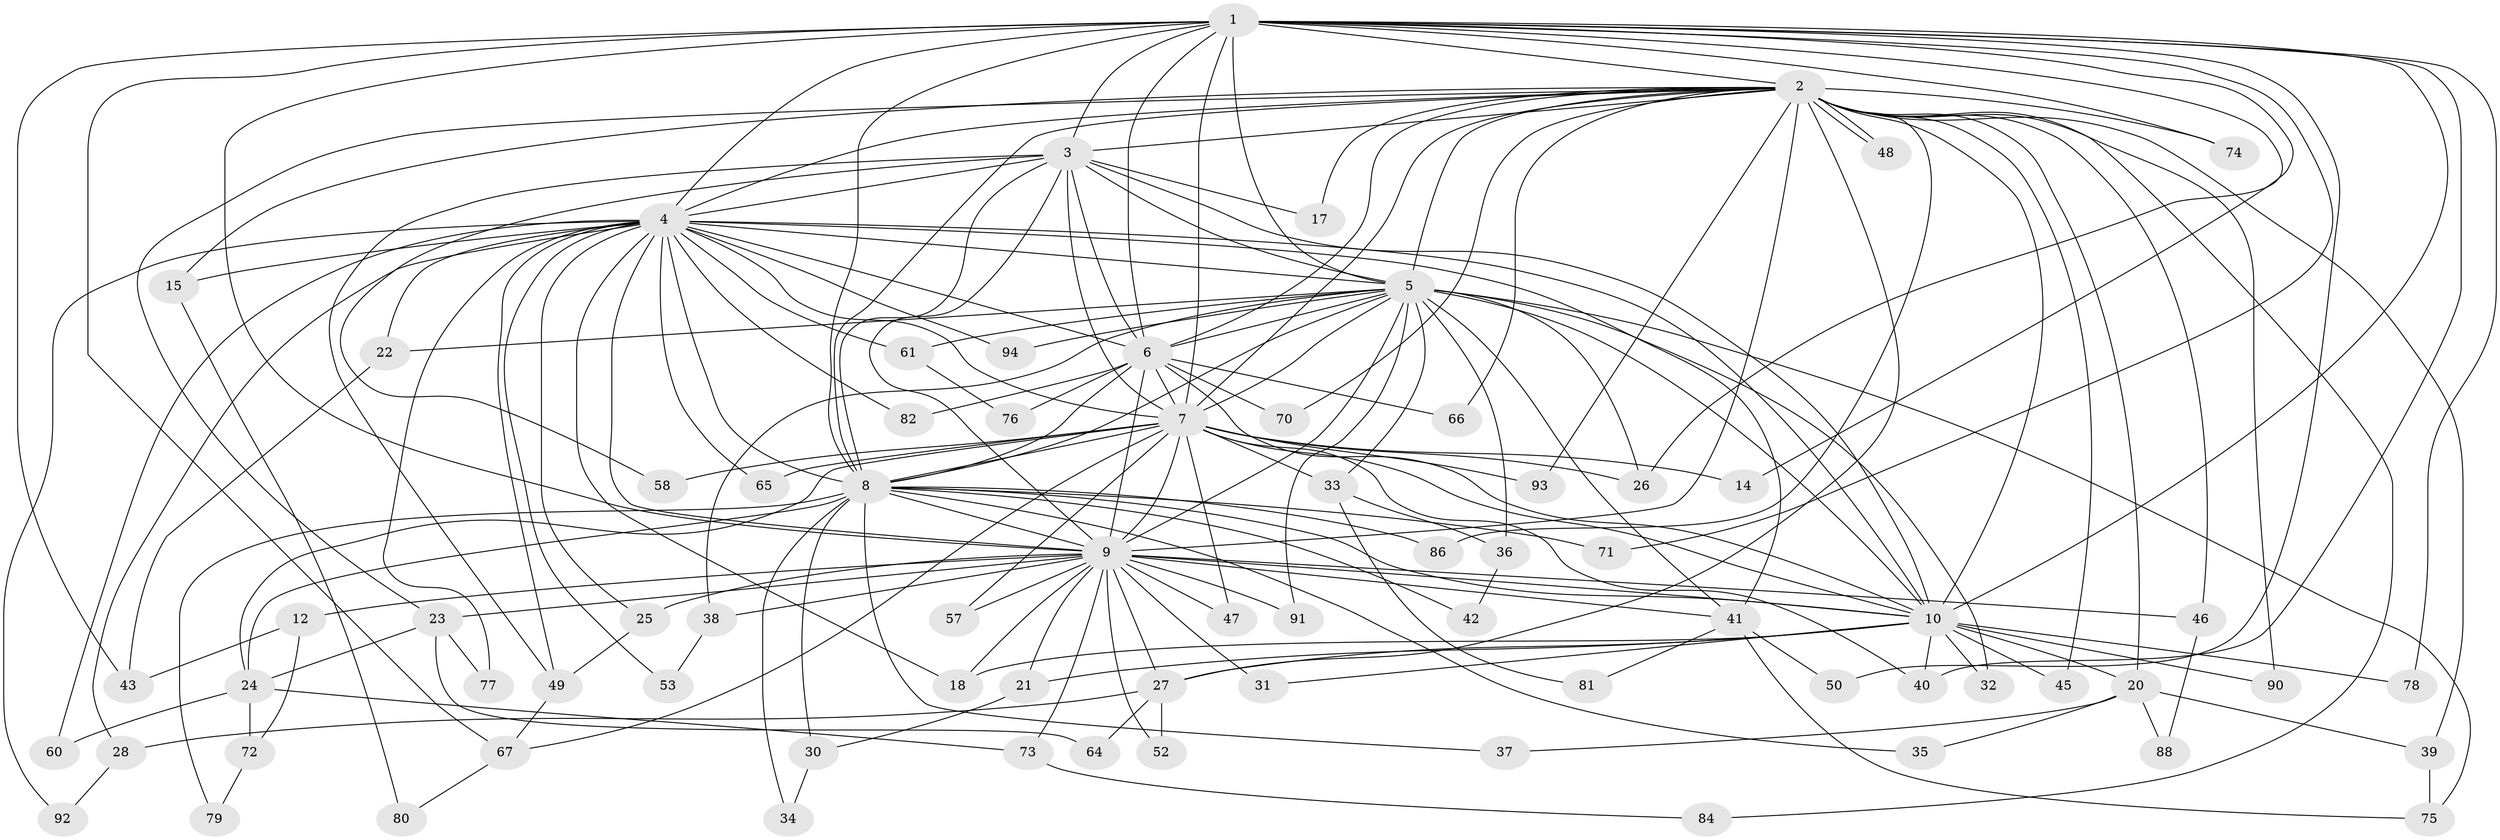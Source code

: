 // Generated by graph-tools (version 1.1) at 2025/23/03/03/25 07:23:44]
// undirected, 75 vertices, 184 edges
graph export_dot {
graph [start="1"]
  node [color=gray90,style=filled];
  1 [super="+16"];
  2 [super="+19"];
  3 [super="+87"];
  4 [super="+13"];
  5 [super="+55"];
  6 [super="+83"];
  7 [super="+59"];
  8 [super="+85"];
  9 [super="+11"];
  10 [super="+51"];
  12 [super="+56"];
  14;
  15;
  17;
  18 [super="+54"];
  20 [super="+29"];
  21;
  22;
  23;
  24 [super="+68"];
  25;
  26 [super="+62"];
  27 [super="+63"];
  28;
  30;
  31;
  32;
  33;
  34;
  35;
  36;
  37;
  38;
  39 [super="+89"];
  40;
  41 [super="+44"];
  42;
  43;
  45;
  46;
  47;
  48;
  49 [super="+69"];
  50;
  52;
  53;
  57;
  58;
  60;
  61;
  64;
  65;
  66;
  67;
  70;
  71;
  72;
  73;
  74;
  75;
  76;
  77;
  78;
  79;
  80;
  81;
  82;
  84;
  86;
  88;
  90;
  91;
  92;
  93;
  94;
  1 -- 2;
  1 -- 3;
  1 -- 4;
  1 -- 5;
  1 -- 6;
  1 -- 7 [weight=2];
  1 -- 8 [weight=2];
  1 -- 9;
  1 -- 10;
  1 -- 14;
  1 -- 26;
  1 -- 40;
  1 -- 43;
  1 -- 50;
  1 -- 67;
  1 -- 71;
  1 -- 74;
  1 -- 78;
  2 -- 3;
  2 -- 4;
  2 -- 5;
  2 -- 6;
  2 -- 7;
  2 -- 8;
  2 -- 9 [weight=2];
  2 -- 10;
  2 -- 15;
  2 -- 17;
  2 -- 39;
  2 -- 46;
  2 -- 48;
  2 -- 48;
  2 -- 66;
  2 -- 70;
  2 -- 74;
  2 -- 84;
  2 -- 86;
  2 -- 90;
  2 -- 93;
  2 -- 20;
  2 -- 23;
  2 -- 45;
  2 -- 27;
  3 -- 4;
  3 -- 5;
  3 -- 6;
  3 -- 7;
  3 -- 8;
  3 -- 9;
  3 -- 10;
  3 -- 17;
  3 -- 58;
  3 -- 49;
  4 -- 5;
  4 -- 6;
  4 -- 7;
  4 -- 8 [weight=2];
  4 -- 9 [weight=2];
  4 -- 10;
  4 -- 15;
  4 -- 18;
  4 -- 25;
  4 -- 49;
  4 -- 53;
  4 -- 60;
  4 -- 65;
  4 -- 77;
  4 -- 82;
  4 -- 92;
  4 -- 94;
  4 -- 22;
  4 -- 41;
  4 -- 28;
  4 -- 61;
  5 -- 6;
  5 -- 7;
  5 -- 8;
  5 -- 9;
  5 -- 10;
  5 -- 22;
  5 -- 32;
  5 -- 33;
  5 -- 36;
  5 -- 38;
  5 -- 61;
  5 -- 75;
  5 -- 91;
  5 -- 94;
  5 -- 41;
  5 -- 26;
  6 -- 7;
  6 -- 8 [weight=2];
  6 -- 9;
  6 -- 10;
  6 -- 66;
  6 -- 70;
  6 -- 76;
  6 -- 82;
  7 -- 8;
  7 -- 9;
  7 -- 10;
  7 -- 14;
  7 -- 24;
  7 -- 26;
  7 -- 33;
  7 -- 47;
  7 -- 57;
  7 -- 58;
  7 -- 65;
  7 -- 67;
  7 -- 93;
  7 -- 40;
  8 -- 9;
  8 -- 10;
  8 -- 30;
  8 -- 34;
  8 -- 35;
  8 -- 37;
  8 -- 42;
  8 -- 71;
  8 -- 79;
  8 -- 86;
  8 -- 24;
  9 -- 10;
  9 -- 12 [weight=2];
  9 -- 21;
  9 -- 23;
  9 -- 25;
  9 -- 27;
  9 -- 31;
  9 -- 38;
  9 -- 52;
  9 -- 57;
  9 -- 18;
  9 -- 73;
  9 -- 41;
  9 -- 46;
  9 -- 47;
  9 -- 91;
  10 -- 18;
  10 -- 21;
  10 -- 27;
  10 -- 31;
  10 -- 32 [weight=2];
  10 -- 40;
  10 -- 45;
  10 -- 78;
  10 -- 90;
  10 -- 20;
  12 -- 72;
  12 -- 43;
  15 -- 80;
  20 -- 35;
  20 -- 37;
  20 -- 88;
  20 -- 39;
  21 -- 30;
  22 -- 43;
  23 -- 24;
  23 -- 64;
  23 -- 77;
  24 -- 60;
  24 -- 72;
  24 -- 73;
  25 -- 49;
  27 -- 28;
  27 -- 52;
  27 -- 64;
  28 -- 92;
  30 -- 34;
  33 -- 36;
  33 -- 81;
  36 -- 42;
  38 -- 53;
  39 -- 75;
  41 -- 75;
  41 -- 81;
  41 -- 50;
  46 -- 88;
  49 -- 67;
  61 -- 76;
  67 -- 80;
  72 -- 79;
  73 -- 84;
}
